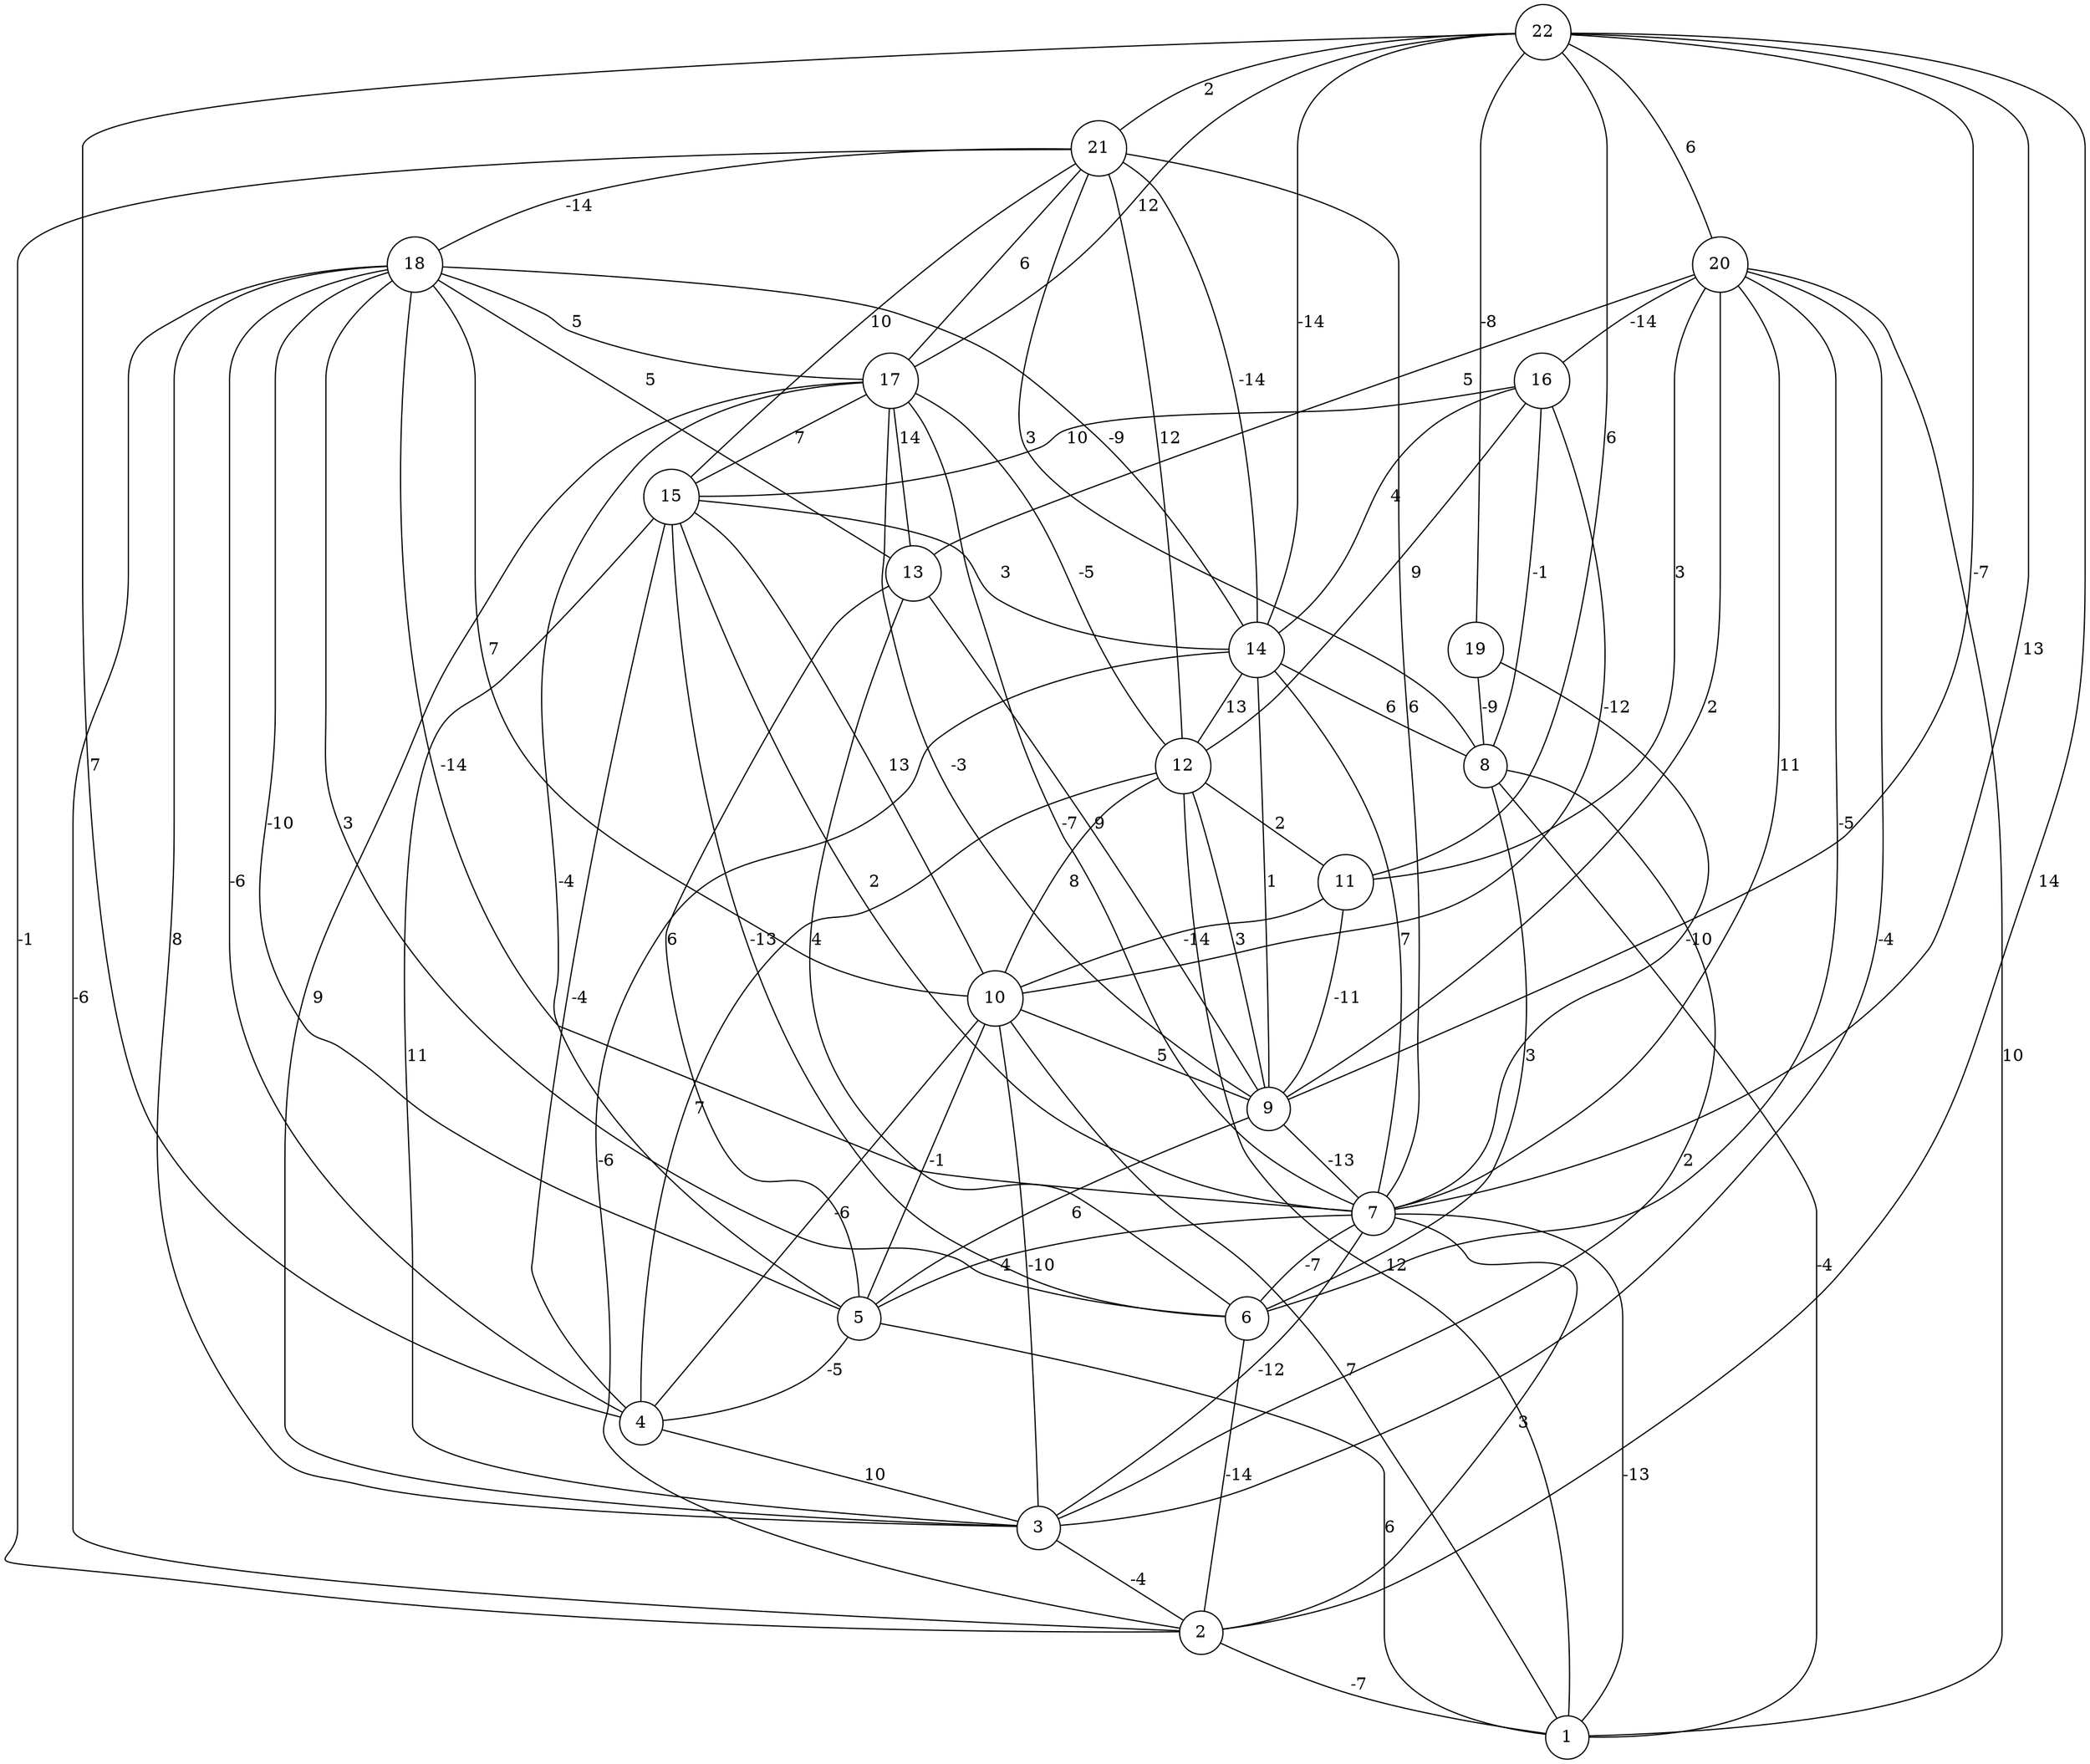graph { 
	 fontname="Helvetica,Arial,sans-serif" 
	 node [shape = circle]; 
	 22 -- 2 [label = "14"];
	 22 -- 4 [label = "7"];
	 22 -- 7 [label = "13"];
	 22 -- 9 [label = "-7"];
	 22 -- 11 [label = "6"];
	 22 -- 14 [label = "-14"];
	 22 -- 17 [label = "12"];
	 22 -- 19 [label = "-8"];
	 22 -- 20 [label = "6"];
	 22 -- 21 [label = "2"];
	 21 -- 2 [label = "-1"];
	 21 -- 7 [label = "6"];
	 21 -- 8 [label = "3"];
	 21 -- 12 [label = "12"];
	 21 -- 14 [label = "-14"];
	 21 -- 15 [label = "10"];
	 21 -- 17 [label = "6"];
	 21 -- 18 [label = "-14"];
	 20 -- 1 [label = "10"];
	 20 -- 3 [label = "-4"];
	 20 -- 6 [label = "-5"];
	 20 -- 7 [label = "11"];
	 20 -- 9 [label = "2"];
	 20 -- 11 [label = "3"];
	 20 -- 13 [label = "5"];
	 20 -- 16 [label = "-14"];
	 19 -- 7 [label = "-10"];
	 19 -- 8 [label = "-9"];
	 18 -- 2 [label = "-6"];
	 18 -- 3 [label = "8"];
	 18 -- 4 [label = "-6"];
	 18 -- 5 [label = "-10"];
	 18 -- 6 [label = "3"];
	 18 -- 7 [label = "-14"];
	 18 -- 10 [label = "7"];
	 18 -- 13 [label = "5"];
	 18 -- 14 [label = "-9"];
	 18 -- 17 [label = "5"];
	 17 -- 3 [label = "9"];
	 17 -- 5 [label = "-4"];
	 17 -- 7 [label = "-7"];
	 17 -- 9 [label = "-3"];
	 17 -- 12 [label = "-5"];
	 17 -- 13 [label = "14"];
	 17 -- 15 [label = "7"];
	 16 -- 8 [label = "-1"];
	 16 -- 10 [label = "-12"];
	 16 -- 12 [label = "9"];
	 16 -- 14 [label = "4"];
	 16 -- 15 [label = "10"];
	 15 -- 3 [label = "11"];
	 15 -- 4 [label = "-4"];
	 15 -- 6 [label = "-13"];
	 15 -- 7 [label = "2"];
	 15 -- 10 [label = "13"];
	 15 -- 14 [label = "3"];
	 14 -- 2 [label = "-6"];
	 14 -- 7 [label = "7"];
	 14 -- 8 [label = "6"];
	 14 -- 9 [label = "1"];
	 14 -- 12 [label = "13"];
	 13 -- 5 [label = "6"];
	 13 -- 6 [label = "4"];
	 13 -- 9 [label = "9"];
	 12 -- 1 [label = "12"];
	 12 -- 4 [label = "7"];
	 12 -- 9 [label = "3"];
	 12 -- 10 [label = "8"];
	 12 -- 11 [label = "2"];
	 11 -- 9 [label = "-11"];
	 11 -- 10 [label = "-14"];
	 10 -- 1 [label = "7"];
	 10 -- 3 [label = "-10"];
	 10 -- 4 [label = "-6"];
	 10 -- 5 [label = "-1"];
	 10 -- 9 [label = "5"];
	 9 -- 5 [label = "6"];
	 9 -- 7 [label = "-13"];
	 8 -- 1 [label = "-4"];
	 8 -- 3 [label = "2"];
	 8 -- 6 [label = "3"];
	 7 -- 1 [label = "-13"];
	 7 -- 2 [label = "3"];
	 7 -- 3 [label = "-12"];
	 7 -- 5 [label = "4"];
	 7 -- 6 [label = "-7"];
	 6 -- 2 [label = "-14"];
	 5 -- 1 [label = "6"];
	 5 -- 4 [label = "-5"];
	 4 -- 3 [label = "10"];
	 3 -- 2 [label = "-4"];
	 2 -- 1 [label = "-7"];
	 1;
	 2;
	 3;
	 4;
	 5;
	 6;
	 7;
	 8;
	 9;
	 10;
	 11;
	 12;
	 13;
	 14;
	 15;
	 16;
	 17;
	 18;
	 19;
	 20;
	 21;
	 22;
}

